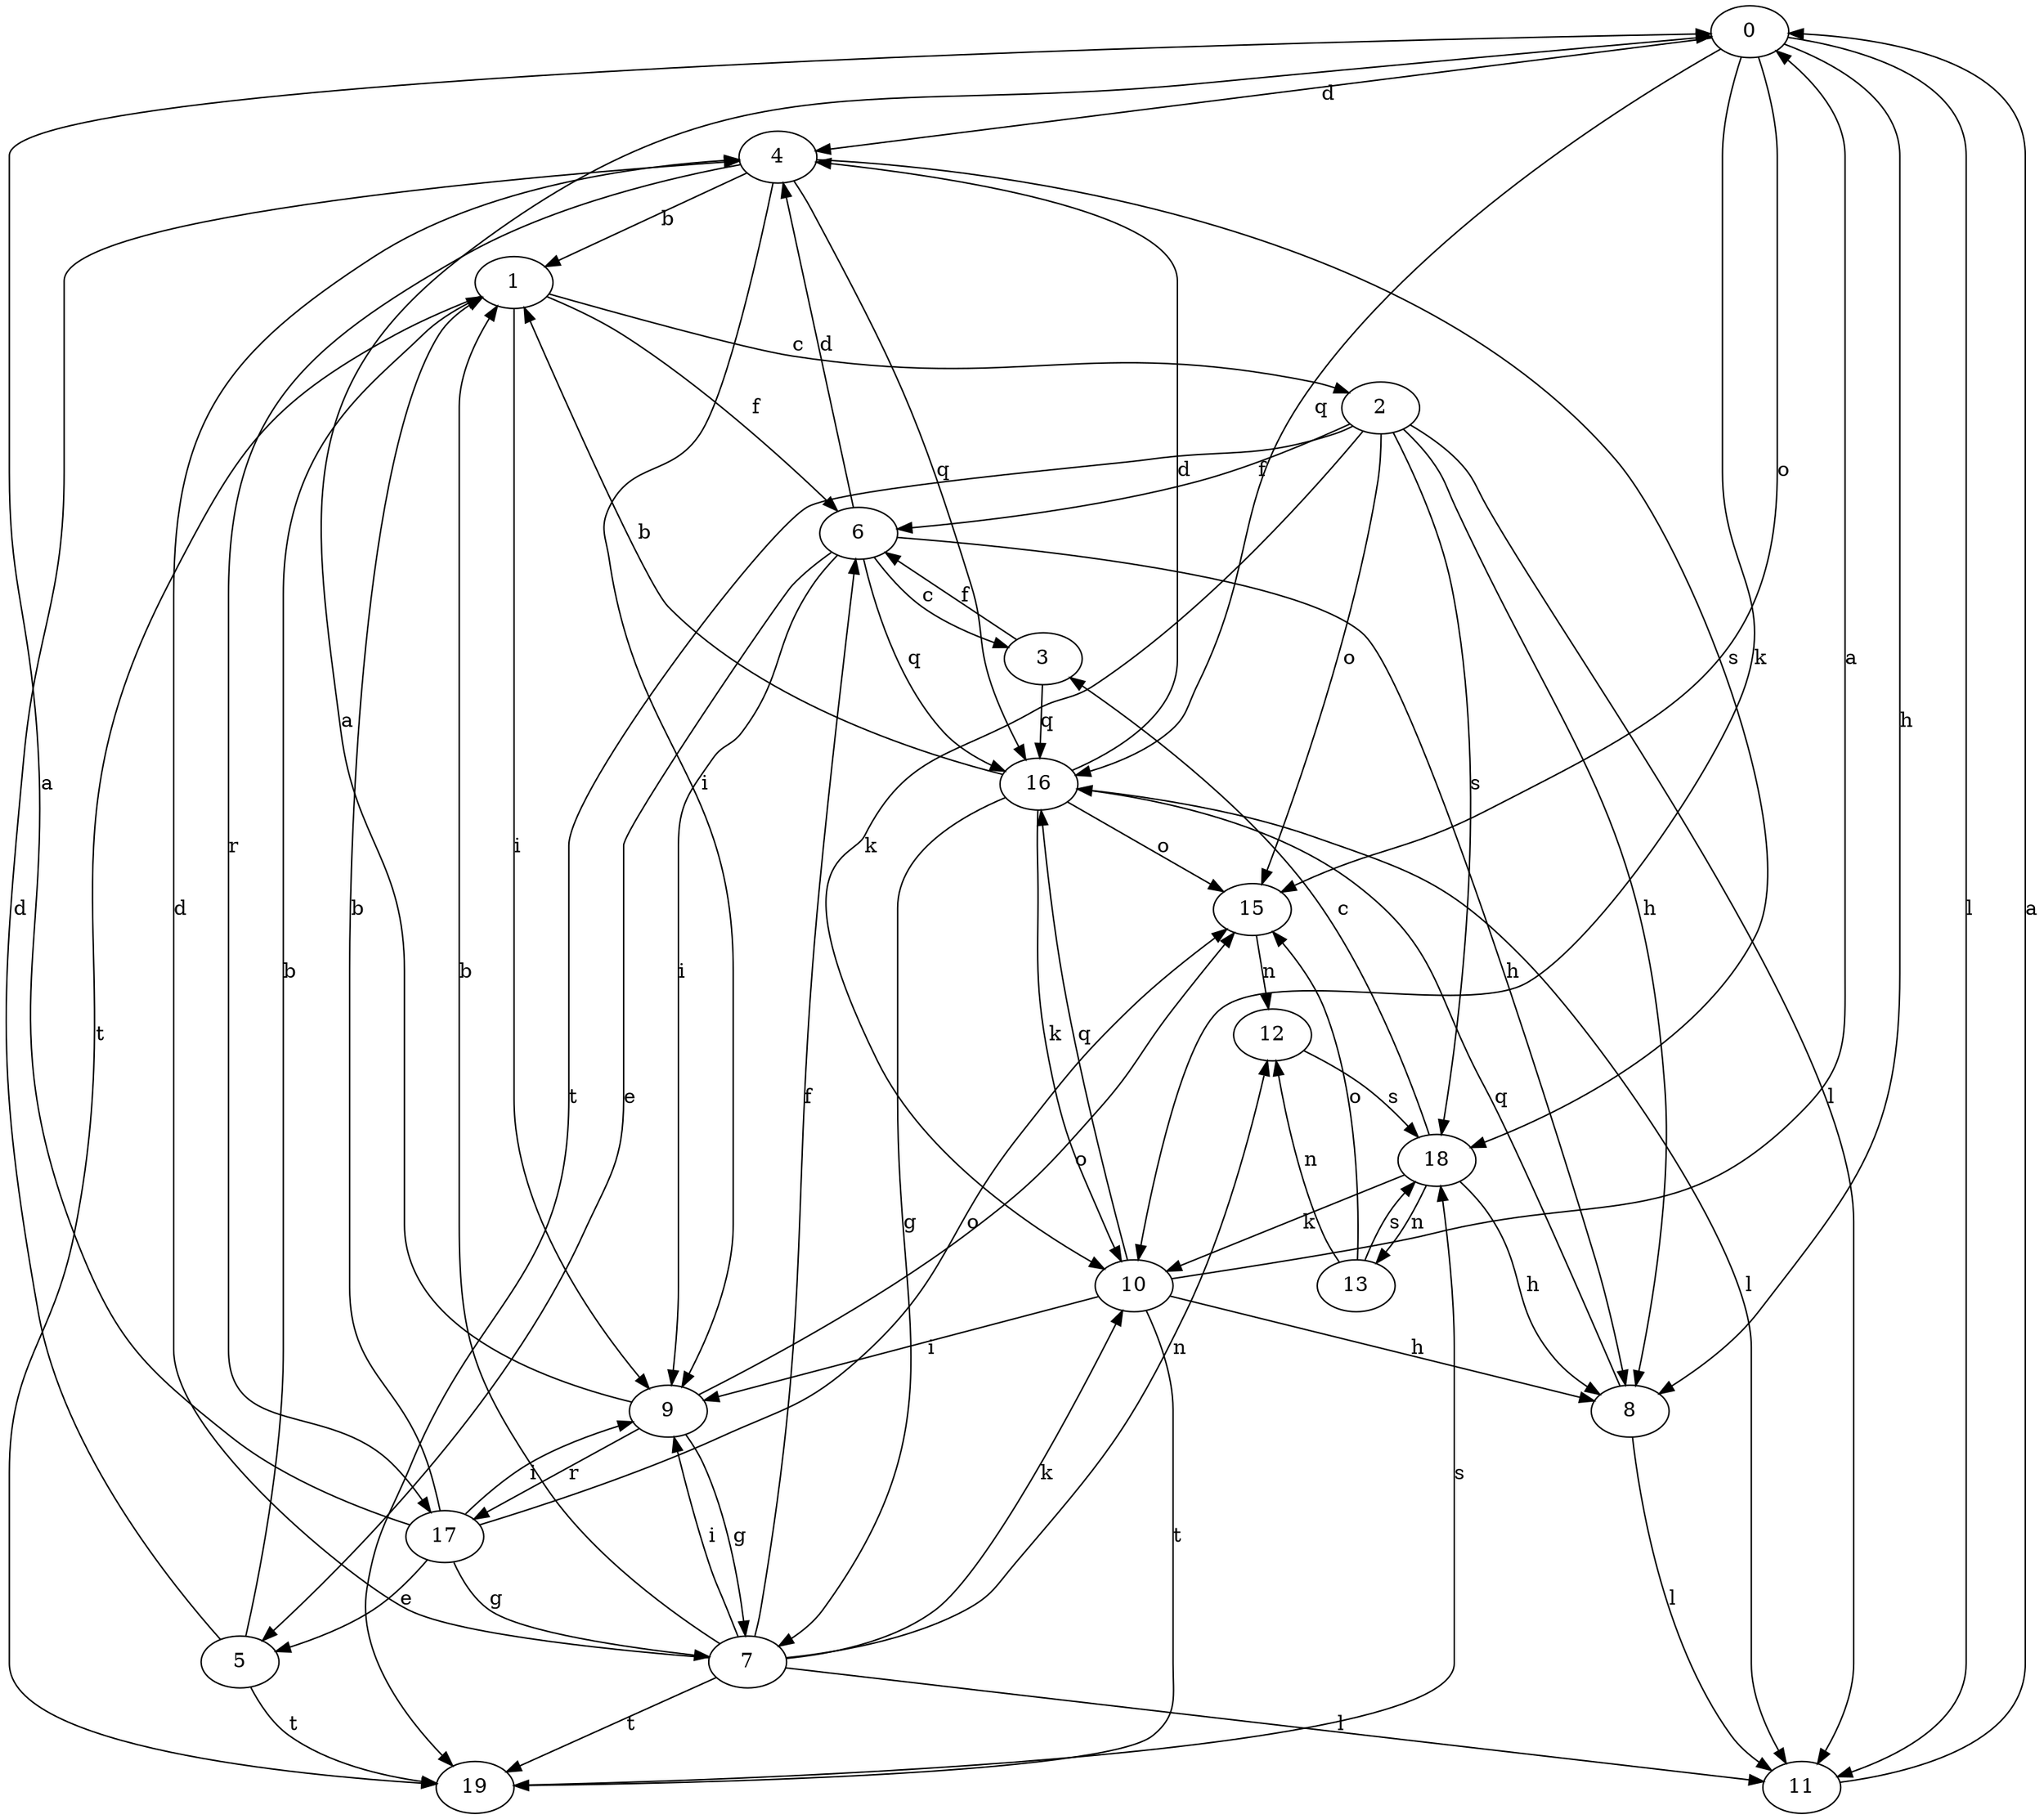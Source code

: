 strict digraph  {
0;
1;
2;
3;
4;
5;
6;
7;
8;
9;
10;
11;
12;
13;
15;
16;
17;
18;
19;
0 -> 4  [label=d];
0 -> 8  [label=h];
0 -> 10  [label=k];
0 -> 11  [label=l];
0 -> 15  [label=o];
0 -> 16  [label=q];
1 -> 2  [label=c];
1 -> 6  [label=f];
1 -> 9  [label=i];
1 -> 19  [label=t];
2 -> 6  [label=f];
2 -> 8  [label=h];
2 -> 10  [label=k];
2 -> 11  [label=l];
2 -> 15  [label=o];
2 -> 18  [label=s];
2 -> 19  [label=t];
3 -> 6  [label=f];
3 -> 16  [label=q];
4 -> 1  [label=b];
4 -> 9  [label=i];
4 -> 16  [label=q];
4 -> 17  [label=r];
4 -> 18  [label=s];
5 -> 1  [label=b];
5 -> 4  [label=d];
5 -> 19  [label=t];
6 -> 3  [label=c];
6 -> 4  [label=d];
6 -> 5  [label=e];
6 -> 8  [label=h];
6 -> 9  [label=i];
6 -> 16  [label=q];
7 -> 1  [label=b];
7 -> 4  [label=d];
7 -> 6  [label=f];
7 -> 9  [label=i];
7 -> 10  [label=k];
7 -> 11  [label=l];
7 -> 12  [label=n];
7 -> 19  [label=t];
8 -> 11  [label=l];
8 -> 16  [label=q];
9 -> 0  [label=a];
9 -> 7  [label=g];
9 -> 15  [label=o];
9 -> 17  [label=r];
10 -> 0  [label=a];
10 -> 8  [label=h];
10 -> 9  [label=i];
10 -> 16  [label=q];
10 -> 19  [label=t];
11 -> 0  [label=a];
12 -> 18  [label=s];
13 -> 12  [label=n];
13 -> 15  [label=o];
13 -> 18  [label=s];
15 -> 12  [label=n];
16 -> 1  [label=b];
16 -> 4  [label=d];
16 -> 7  [label=g];
16 -> 10  [label=k];
16 -> 11  [label=l];
16 -> 15  [label=o];
17 -> 0  [label=a];
17 -> 1  [label=b];
17 -> 5  [label=e];
17 -> 7  [label=g];
17 -> 9  [label=i];
17 -> 15  [label=o];
18 -> 3  [label=c];
18 -> 8  [label=h];
18 -> 10  [label=k];
18 -> 13  [label=n];
19 -> 18  [label=s];
}
